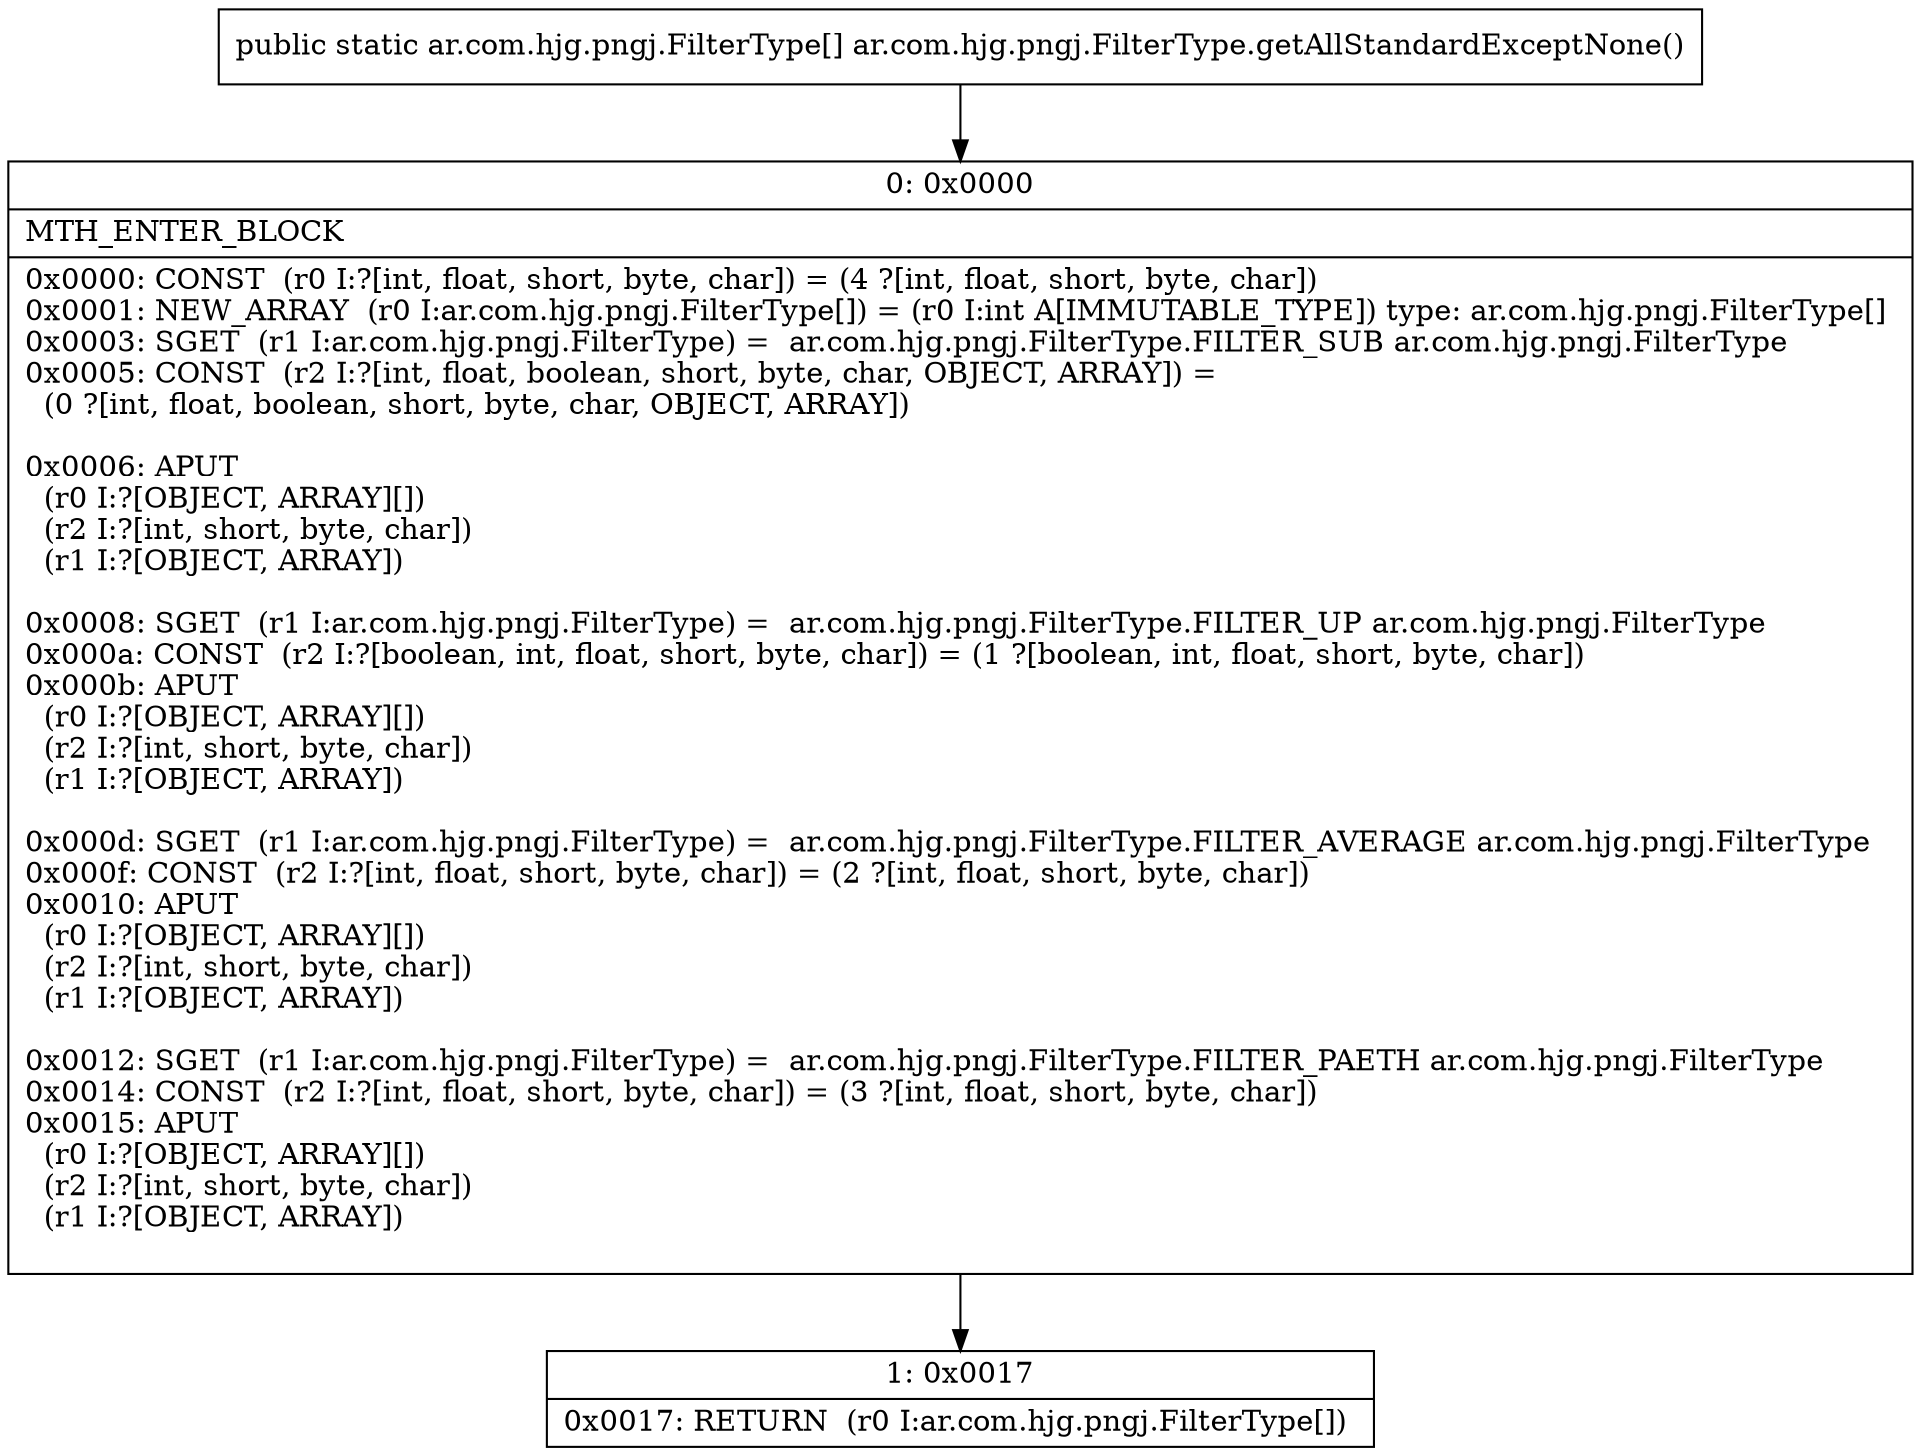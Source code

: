 digraph "CFG forar.com.hjg.pngj.FilterType.getAllStandardExceptNone()[Lar\/com\/hjg\/pngj\/FilterType;" {
Node_0 [shape=record,label="{0\:\ 0x0000|MTH_ENTER_BLOCK\l|0x0000: CONST  (r0 I:?[int, float, short, byte, char]) = (4 ?[int, float, short, byte, char]) \l0x0001: NEW_ARRAY  (r0 I:ar.com.hjg.pngj.FilterType[]) = (r0 I:int A[IMMUTABLE_TYPE]) type: ar.com.hjg.pngj.FilterType[] \l0x0003: SGET  (r1 I:ar.com.hjg.pngj.FilterType) =  ar.com.hjg.pngj.FilterType.FILTER_SUB ar.com.hjg.pngj.FilterType \l0x0005: CONST  (r2 I:?[int, float, boolean, short, byte, char, OBJECT, ARRAY]) = \l  (0 ?[int, float, boolean, short, byte, char, OBJECT, ARRAY])\l \l0x0006: APUT  \l  (r0 I:?[OBJECT, ARRAY][])\l  (r2 I:?[int, short, byte, char])\l  (r1 I:?[OBJECT, ARRAY])\l \l0x0008: SGET  (r1 I:ar.com.hjg.pngj.FilterType) =  ar.com.hjg.pngj.FilterType.FILTER_UP ar.com.hjg.pngj.FilterType \l0x000a: CONST  (r2 I:?[boolean, int, float, short, byte, char]) = (1 ?[boolean, int, float, short, byte, char]) \l0x000b: APUT  \l  (r0 I:?[OBJECT, ARRAY][])\l  (r2 I:?[int, short, byte, char])\l  (r1 I:?[OBJECT, ARRAY])\l \l0x000d: SGET  (r1 I:ar.com.hjg.pngj.FilterType) =  ar.com.hjg.pngj.FilterType.FILTER_AVERAGE ar.com.hjg.pngj.FilterType \l0x000f: CONST  (r2 I:?[int, float, short, byte, char]) = (2 ?[int, float, short, byte, char]) \l0x0010: APUT  \l  (r0 I:?[OBJECT, ARRAY][])\l  (r2 I:?[int, short, byte, char])\l  (r1 I:?[OBJECT, ARRAY])\l \l0x0012: SGET  (r1 I:ar.com.hjg.pngj.FilterType) =  ar.com.hjg.pngj.FilterType.FILTER_PAETH ar.com.hjg.pngj.FilterType \l0x0014: CONST  (r2 I:?[int, float, short, byte, char]) = (3 ?[int, float, short, byte, char]) \l0x0015: APUT  \l  (r0 I:?[OBJECT, ARRAY][])\l  (r2 I:?[int, short, byte, char])\l  (r1 I:?[OBJECT, ARRAY])\l \l}"];
Node_1 [shape=record,label="{1\:\ 0x0017|0x0017: RETURN  (r0 I:ar.com.hjg.pngj.FilterType[]) \l}"];
MethodNode[shape=record,label="{public static ar.com.hjg.pngj.FilterType[] ar.com.hjg.pngj.FilterType.getAllStandardExceptNone() }"];
MethodNode -> Node_0;
Node_0 -> Node_1;
}

